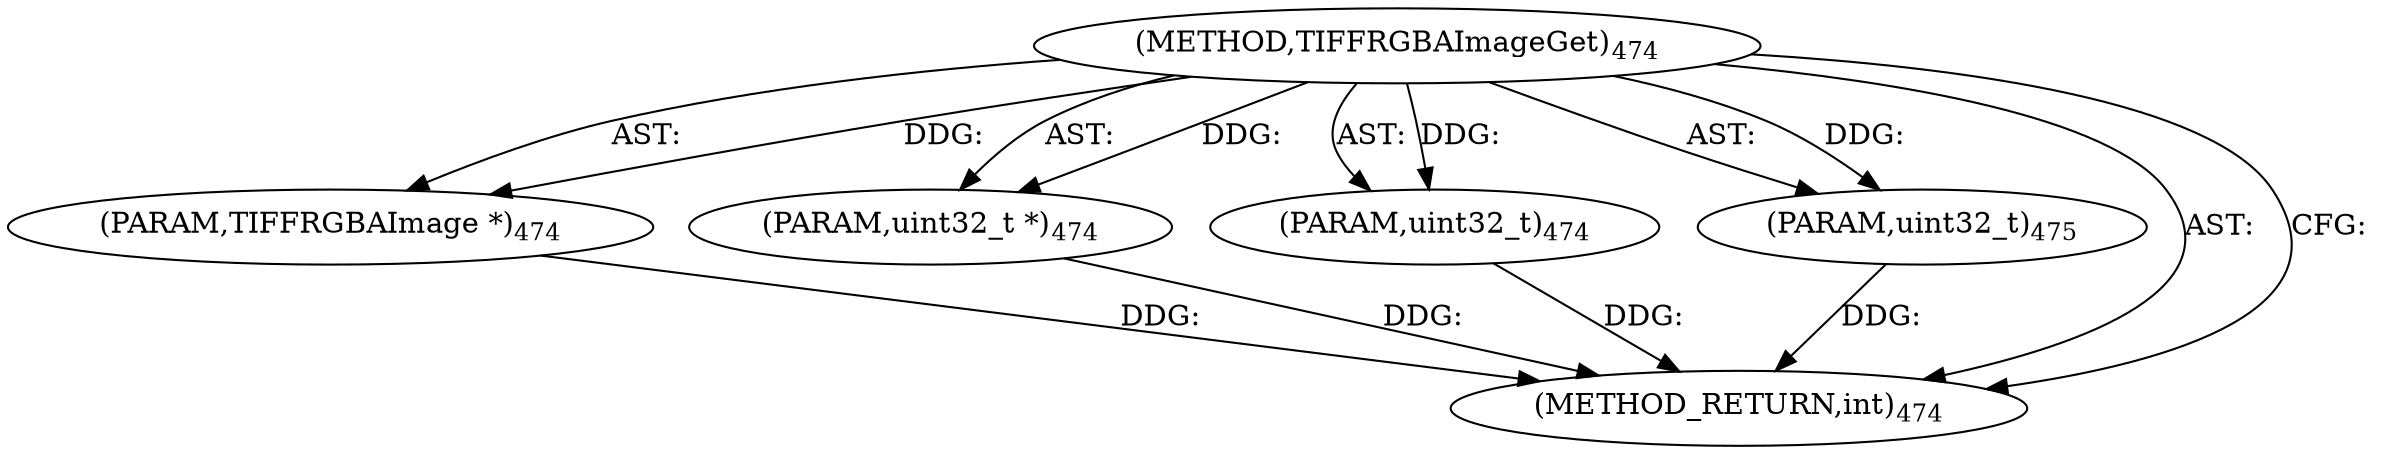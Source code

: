 digraph "TIFFRGBAImageGet" {  
"8931" [label = <(METHOD,TIFFRGBAImageGet)<SUB>474</SUB>> ]
"8932" [label = <(PARAM,TIFFRGBAImage *)<SUB>474</SUB>> ]
"8933" [label = <(PARAM,uint32_t *)<SUB>474</SUB>> ]
"8934" [label = <(PARAM,uint32_t)<SUB>474</SUB>> ]
"8935" [label = <(PARAM,uint32_t)<SUB>475</SUB>> ]
"8936" [label = <(METHOD_RETURN,int)<SUB>474</SUB>> ]
  "8931" -> "8932"  [ label = "AST: "] 
  "8931" -> "8933"  [ label = "AST: "] 
  "8931" -> "8934"  [ label = "AST: "] 
  "8931" -> "8935"  [ label = "AST: "] 
  "8931" -> "8936"  [ label = "AST: "] 
  "8931" -> "8936"  [ label = "CFG: "] 
  "8932" -> "8936"  [ label = "DDG: "] 
  "8933" -> "8936"  [ label = "DDG: "] 
  "8934" -> "8936"  [ label = "DDG: "] 
  "8935" -> "8936"  [ label = "DDG: "] 
  "8931" -> "8932"  [ label = "DDG: "] 
  "8931" -> "8933"  [ label = "DDG: "] 
  "8931" -> "8934"  [ label = "DDG: "] 
  "8931" -> "8935"  [ label = "DDG: "] 
}
